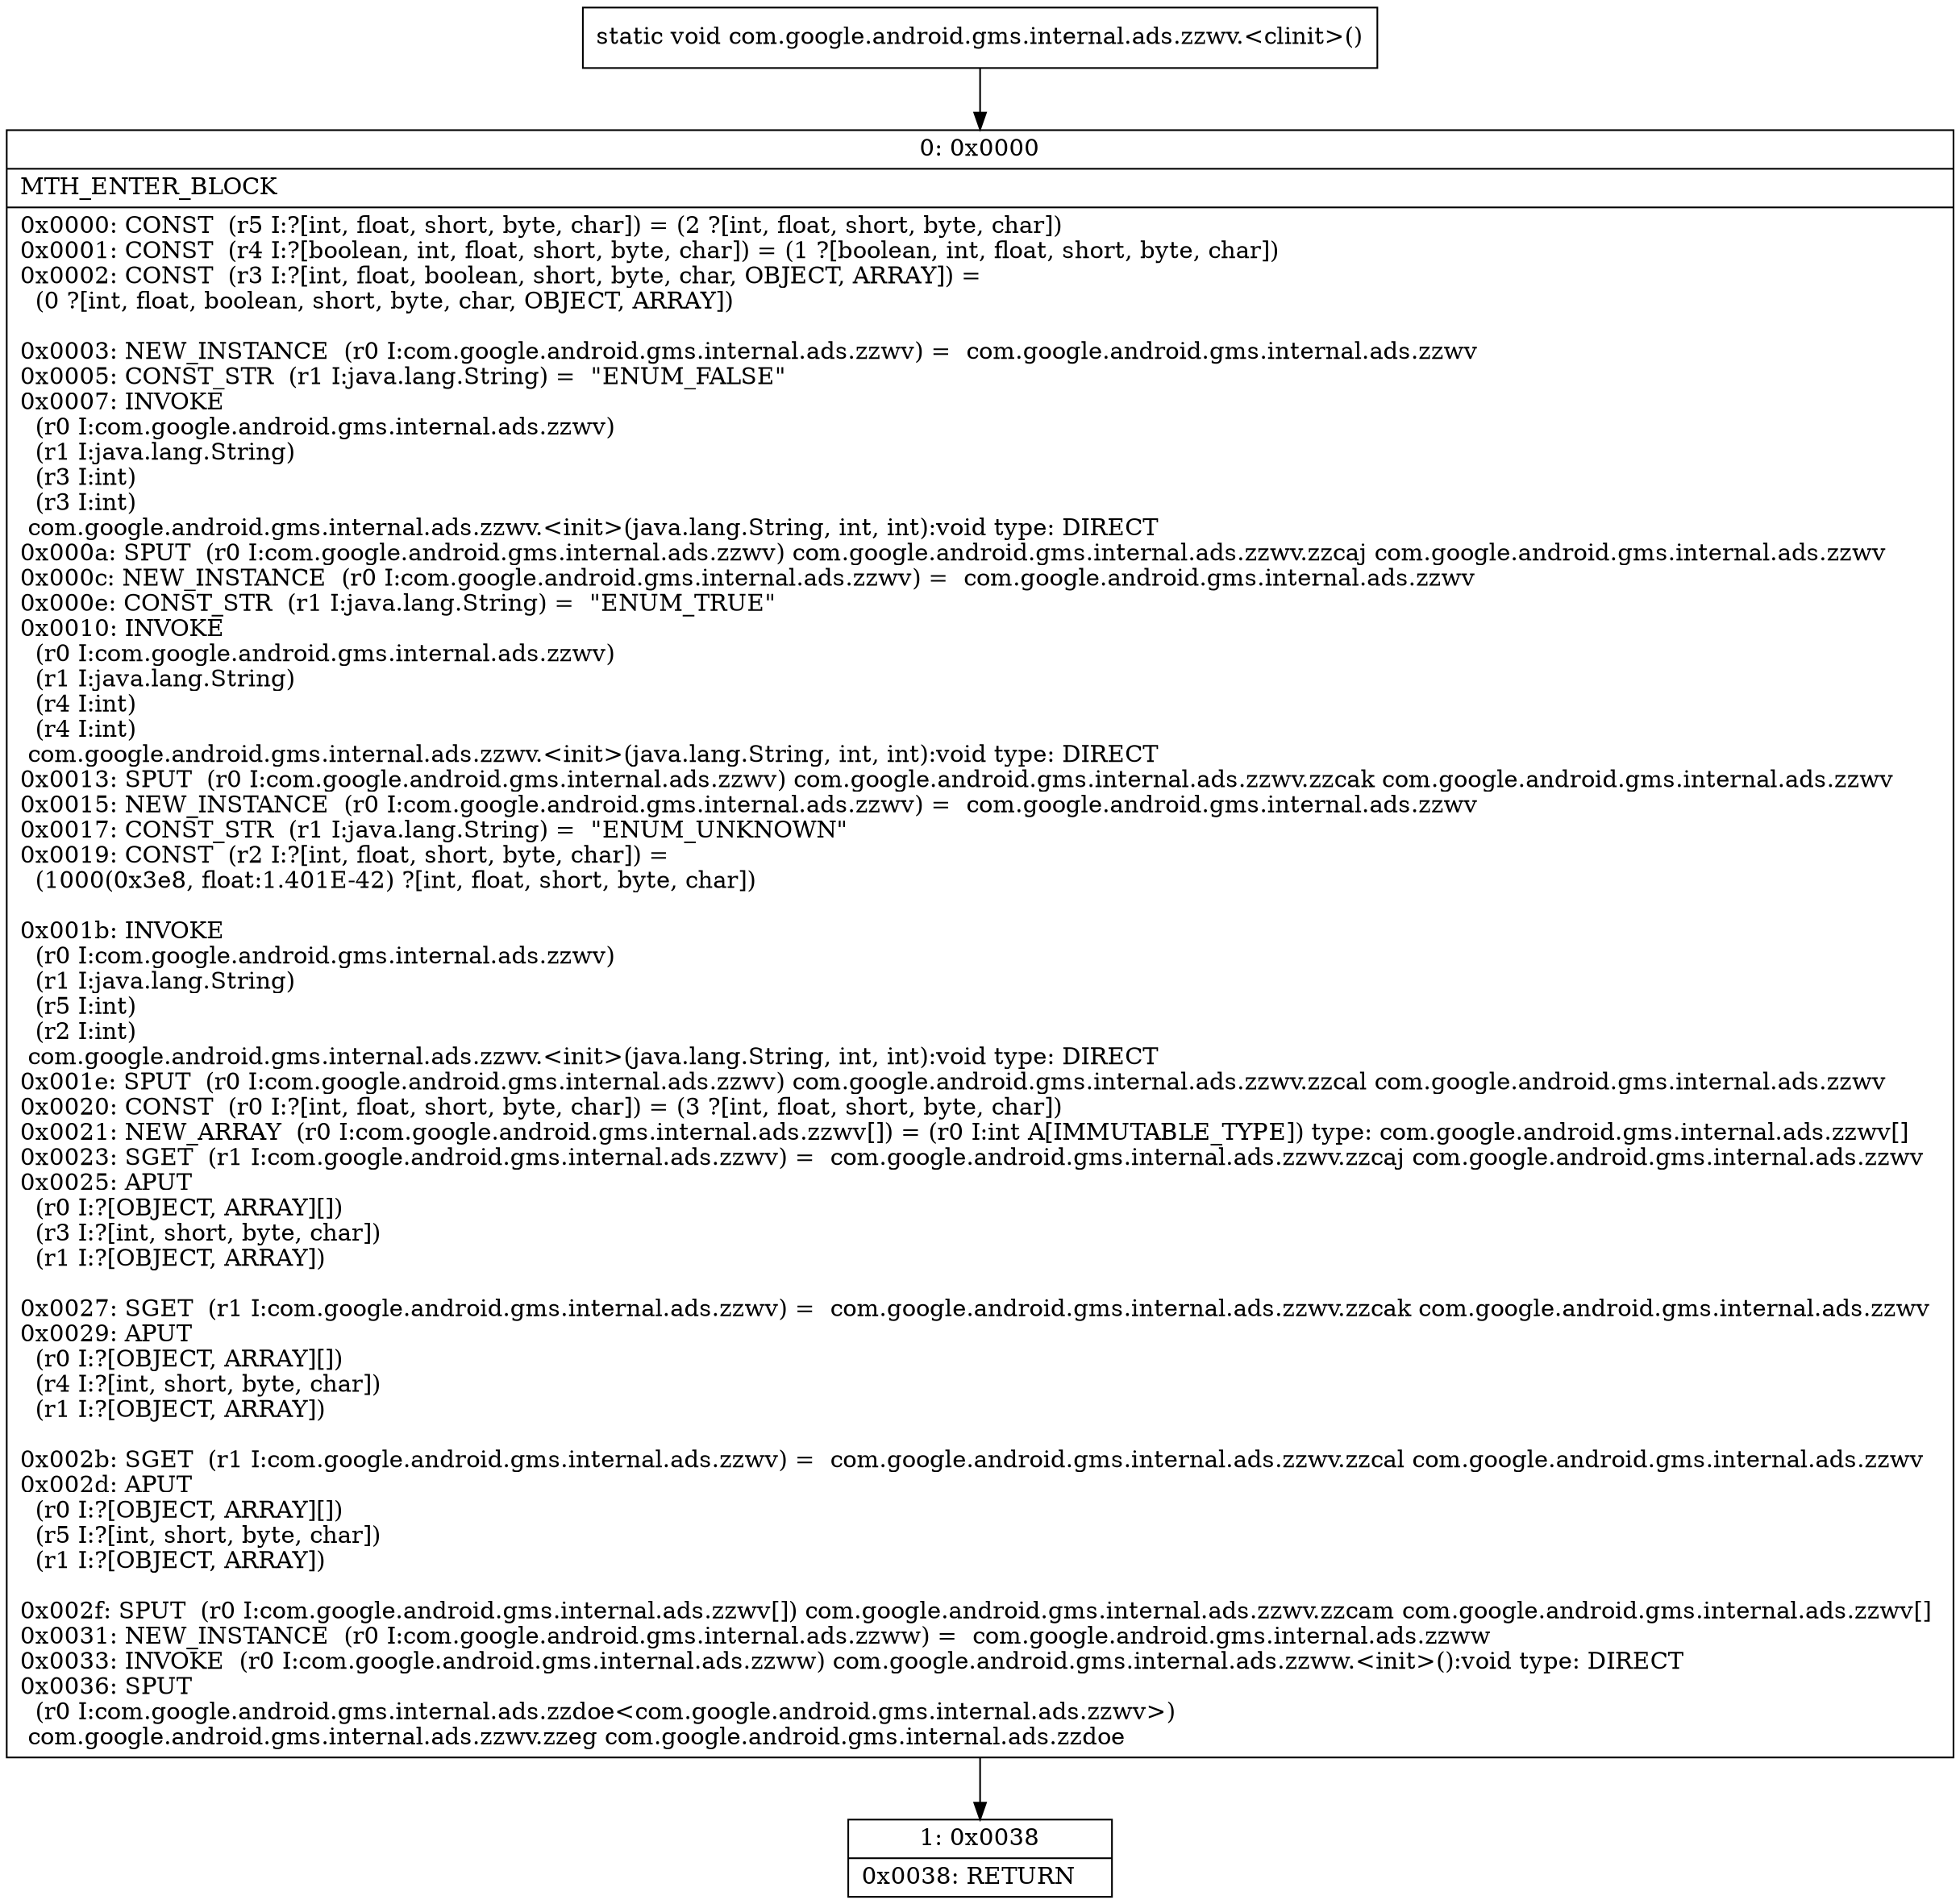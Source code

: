 digraph "CFG forcom.google.android.gms.internal.ads.zzwv.\<clinit\>()V" {
Node_0 [shape=record,label="{0\:\ 0x0000|MTH_ENTER_BLOCK\l|0x0000: CONST  (r5 I:?[int, float, short, byte, char]) = (2 ?[int, float, short, byte, char]) \l0x0001: CONST  (r4 I:?[boolean, int, float, short, byte, char]) = (1 ?[boolean, int, float, short, byte, char]) \l0x0002: CONST  (r3 I:?[int, float, boolean, short, byte, char, OBJECT, ARRAY]) = \l  (0 ?[int, float, boolean, short, byte, char, OBJECT, ARRAY])\l \l0x0003: NEW_INSTANCE  (r0 I:com.google.android.gms.internal.ads.zzwv) =  com.google.android.gms.internal.ads.zzwv \l0x0005: CONST_STR  (r1 I:java.lang.String) =  \"ENUM_FALSE\" \l0x0007: INVOKE  \l  (r0 I:com.google.android.gms.internal.ads.zzwv)\l  (r1 I:java.lang.String)\l  (r3 I:int)\l  (r3 I:int)\l com.google.android.gms.internal.ads.zzwv.\<init\>(java.lang.String, int, int):void type: DIRECT \l0x000a: SPUT  (r0 I:com.google.android.gms.internal.ads.zzwv) com.google.android.gms.internal.ads.zzwv.zzcaj com.google.android.gms.internal.ads.zzwv \l0x000c: NEW_INSTANCE  (r0 I:com.google.android.gms.internal.ads.zzwv) =  com.google.android.gms.internal.ads.zzwv \l0x000e: CONST_STR  (r1 I:java.lang.String) =  \"ENUM_TRUE\" \l0x0010: INVOKE  \l  (r0 I:com.google.android.gms.internal.ads.zzwv)\l  (r1 I:java.lang.String)\l  (r4 I:int)\l  (r4 I:int)\l com.google.android.gms.internal.ads.zzwv.\<init\>(java.lang.String, int, int):void type: DIRECT \l0x0013: SPUT  (r0 I:com.google.android.gms.internal.ads.zzwv) com.google.android.gms.internal.ads.zzwv.zzcak com.google.android.gms.internal.ads.zzwv \l0x0015: NEW_INSTANCE  (r0 I:com.google.android.gms.internal.ads.zzwv) =  com.google.android.gms.internal.ads.zzwv \l0x0017: CONST_STR  (r1 I:java.lang.String) =  \"ENUM_UNKNOWN\" \l0x0019: CONST  (r2 I:?[int, float, short, byte, char]) = \l  (1000(0x3e8, float:1.401E\-42) ?[int, float, short, byte, char])\l \l0x001b: INVOKE  \l  (r0 I:com.google.android.gms.internal.ads.zzwv)\l  (r1 I:java.lang.String)\l  (r5 I:int)\l  (r2 I:int)\l com.google.android.gms.internal.ads.zzwv.\<init\>(java.lang.String, int, int):void type: DIRECT \l0x001e: SPUT  (r0 I:com.google.android.gms.internal.ads.zzwv) com.google.android.gms.internal.ads.zzwv.zzcal com.google.android.gms.internal.ads.zzwv \l0x0020: CONST  (r0 I:?[int, float, short, byte, char]) = (3 ?[int, float, short, byte, char]) \l0x0021: NEW_ARRAY  (r0 I:com.google.android.gms.internal.ads.zzwv[]) = (r0 I:int A[IMMUTABLE_TYPE]) type: com.google.android.gms.internal.ads.zzwv[] \l0x0023: SGET  (r1 I:com.google.android.gms.internal.ads.zzwv) =  com.google.android.gms.internal.ads.zzwv.zzcaj com.google.android.gms.internal.ads.zzwv \l0x0025: APUT  \l  (r0 I:?[OBJECT, ARRAY][])\l  (r3 I:?[int, short, byte, char])\l  (r1 I:?[OBJECT, ARRAY])\l \l0x0027: SGET  (r1 I:com.google.android.gms.internal.ads.zzwv) =  com.google.android.gms.internal.ads.zzwv.zzcak com.google.android.gms.internal.ads.zzwv \l0x0029: APUT  \l  (r0 I:?[OBJECT, ARRAY][])\l  (r4 I:?[int, short, byte, char])\l  (r1 I:?[OBJECT, ARRAY])\l \l0x002b: SGET  (r1 I:com.google.android.gms.internal.ads.zzwv) =  com.google.android.gms.internal.ads.zzwv.zzcal com.google.android.gms.internal.ads.zzwv \l0x002d: APUT  \l  (r0 I:?[OBJECT, ARRAY][])\l  (r5 I:?[int, short, byte, char])\l  (r1 I:?[OBJECT, ARRAY])\l \l0x002f: SPUT  (r0 I:com.google.android.gms.internal.ads.zzwv[]) com.google.android.gms.internal.ads.zzwv.zzcam com.google.android.gms.internal.ads.zzwv[] \l0x0031: NEW_INSTANCE  (r0 I:com.google.android.gms.internal.ads.zzww) =  com.google.android.gms.internal.ads.zzww \l0x0033: INVOKE  (r0 I:com.google.android.gms.internal.ads.zzww) com.google.android.gms.internal.ads.zzww.\<init\>():void type: DIRECT \l0x0036: SPUT  \l  (r0 I:com.google.android.gms.internal.ads.zzdoe\<com.google.android.gms.internal.ads.zzwv\>)\l com.google.android.gms.internal.ads.zzwv.zzeg com.google.android.gms.internal.ads.zzdoe \l}"];
Node_1 [shape=record,label="{1\:\ 0x0038|0x0038: RETURN   \l}"];
MethodNode[shape=record,label="{static void com.google.android.gms.internal.ads.zzwv.\<clinit\>() }"];
MethodNode -> Node_0;
Node_0 -> Node_1;
}

